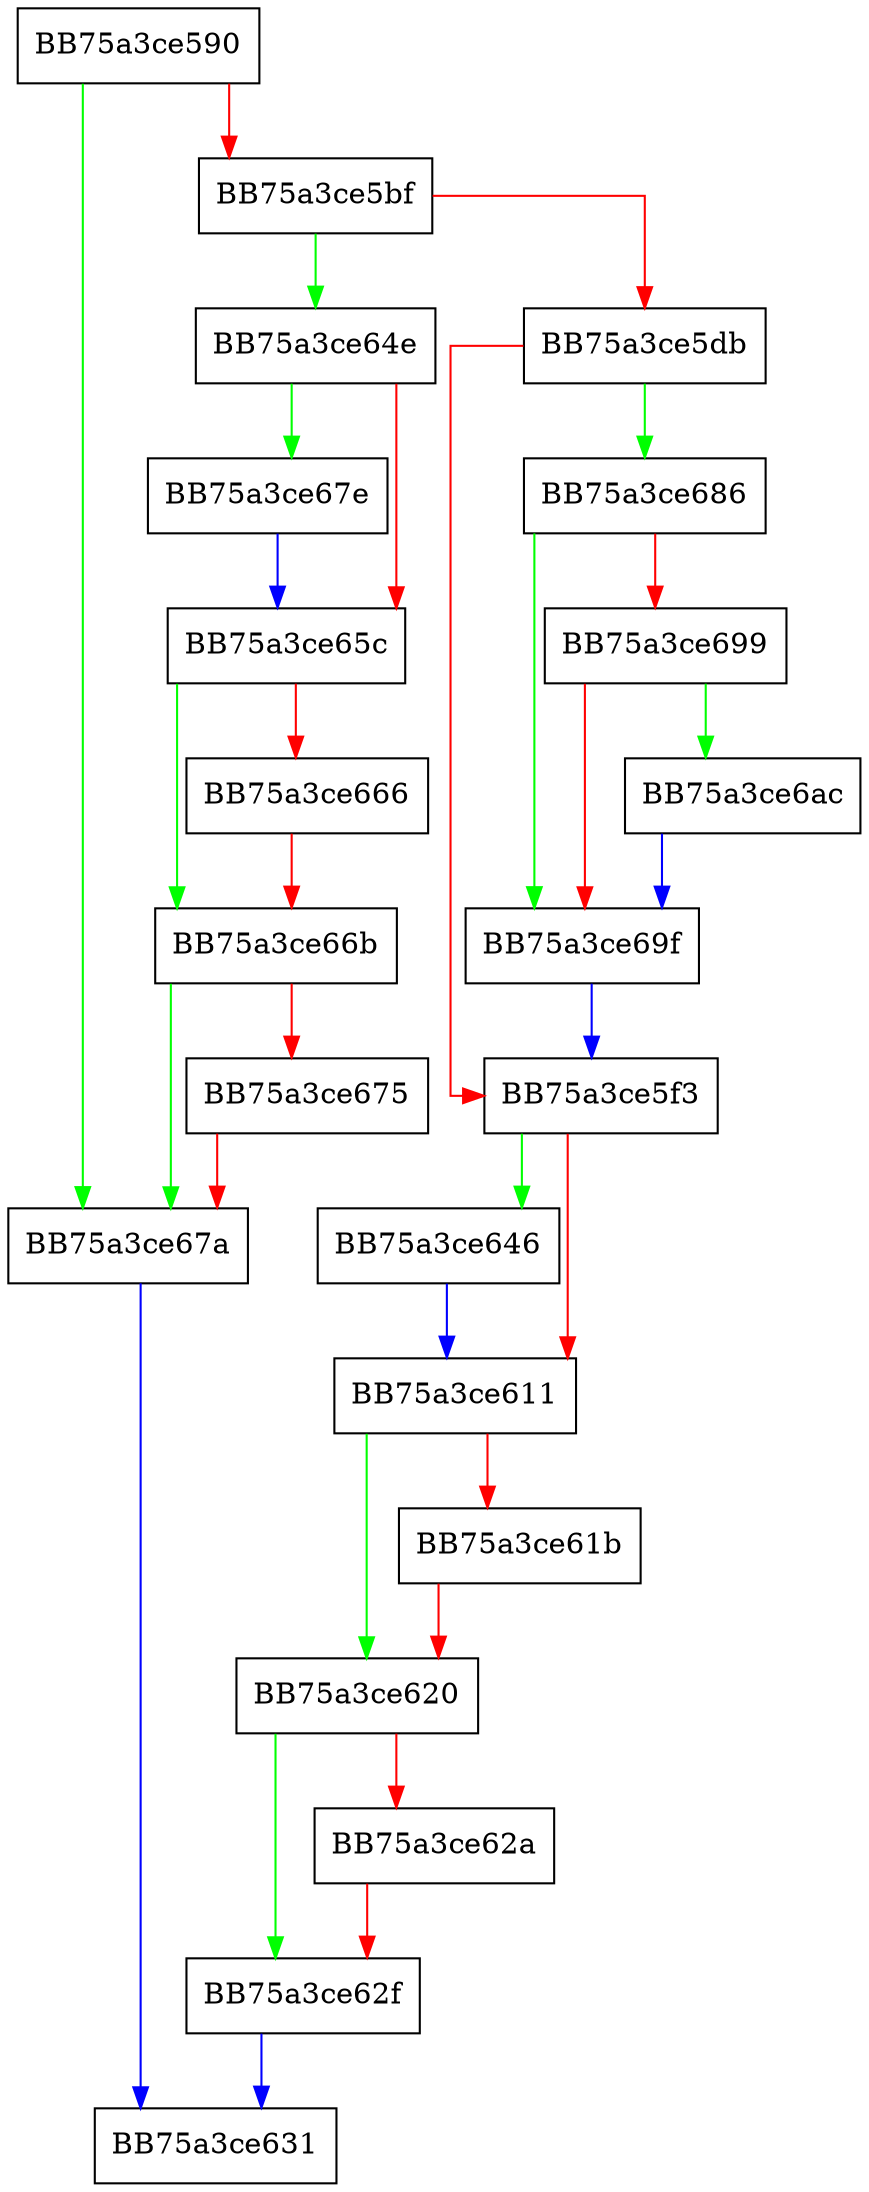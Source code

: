 digraph MoacFriendlyAdd {
  node [shape="box"];
  graph [splines=ortho];
  BB75a3ce590 -> BB75a3ce67a [color="green"];
  BB75a3ce590 -> BB75a3ce5bf [color="red"];
  BB75a3ce5bf -> BB75a3ce64e [color="green"];
  BB75a3ce5bf -> BB75a3ce5db [color="red"];
  BB75a3ce5db -> BB75a3ce686 [color="green"];
  BB75a3ce5db -> BB75a3ce5f3 [color="red"];
  BB75a3ce5f3 -> BB75a3ce646 [color="green"];
  BB75a3ce5f3 -> BB75a3ce611 [color="red"];
  BB75a3ce611 -> BB75a3ce620 [color="green"];
  BB75a3ce611 -> BB75a3ce61b [color="red"];
  BB75a3ce61b -> BB75a3ce620 [color="red"];
  BB75a3ce620 -> BB75a3ce62f [color="green"];
  BB75a3ce620 -> BB75a3ce62a [color="red"];
  BB75a3ce62a -> BB75a3ce62f [color="red"];
  BB75a3ce62f -> BB75a3ce631 [color="blue"];
  BB75a3ce646 -> BB75a3ce611 [color="blue"];
  BB75a3ce64e -> BB75a3ce67e [color="green"];
  BB75a3ce64e -> BB75a3ce65c [color="red"];
  BB75a3ce65c -> BB75a3ce66b [color="green"];
  BB75a3ce65c -> BB75a3ce666 [color="red"];
  BB75a3ce666 -> BB75a3ce66b [color="red"];
  BB75a3ce66b -> BB75a3ce67a [color="green"];
  BB75a3ce66b -> BB75a3ce675 [color="red"];
  BB75a3ce675 -> BB75a3ce67a [color="red"];
  BB75a3ce67a -> BB75a3ce631 [color="blue"];
  BB75a3ce67e -> BB75a3ce65c [color="blue"];
  BB75a3ce686 -> BB75a3ce69f [color="green"];
  BB75a3ce686 -> BB75a3ce699 [color="red"];
  BB75a3ce699 -> BB75a3ce6ac [color="green"];
  BB75a3ce699 -> BB75a3ce69f [color="red"];
  BB75a3ce69f -> BB75a3ce5f3 [color="blue"];
  BB75a3ce6ac -> BB75a3ce69f [color="blue"];
}